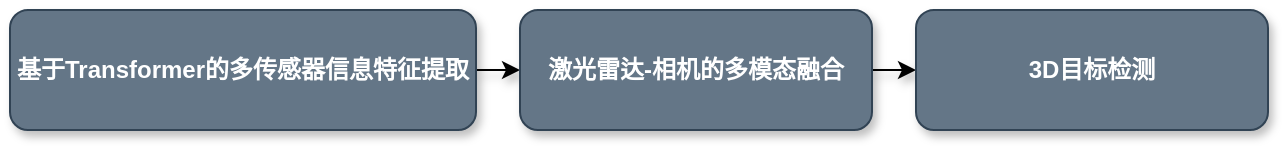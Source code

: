 <mxfile version="21.3.3" type="github">
  <diagram name="第 1 页" id="QGSWpj-ZTHkV9E8kMbC9">
    <mxGraphModel dx="1185" dy="647" grid="0" gridSize="10" guides="1" tooltips="1" connect="1" arrows="1" fold="1" page="1" pageScale="1" pageWidth="827" pageHeight="1169" math="0" shadow="0">
      <root>
        <mxCell id="0" />
        <mxCell id="1" parent="0" />
        <mxCell id="Pwhv7w9-NoE2swniMT8n-5" style="edgeStyle=orthogonalEdgeStyle;rounded=0;orthogonalLoop=1;jettySize=auto;html=1;entryX=0;entryY=0.5;entryDx=0;entryDy=0;shadow=1;fontStyle=1" edge="1" parent="1" source="Pwhv7w9-NoE2swniMT8n-1" target="Pwhv7w9-NoE2swniMT8n-2">
          <mxGeometry relative="1" as="geometry" />
        </mxCell>
        <mxCell id="Pwhv7w9-NoE2swniMT8n-1" value="&lt;p class=&quot;MsoNormal&quot;&gt;&lt;span&gt;&lt;font face=&quot;等线&quot;&gt;基于&lt;/font&gt;Transformer&lt;font face=&quot;等线&quot;&gt;的多传感器信息特征提取&lt;/font&gt;&lt;/span&gt;&lt;/p&gt;" style="rounded=1;whiteSpace=wrap;html=1;fillColor=#647687;strokeColor=#314354;fontColor=#ffffff;shadow=1;fontStyle=1" vertex="1" parent="1">
          <mxGeometry x="38" y="247" width="233" height="60" as="geometry" />
        </mxCell>
        <mxCell id="Pwhv7w9-NoE2swniMT8n-9" style="edgeStyle=orthogonalEdgeStyle;rounded=0;orthogonalLoop=1;jettySize=auto;html=1;entryX=0;entryY=0.5;entryDx=0;entryDy=0;shadow=1;fontStyle=1" edge="1" parent="1" source="Pwhv7w9-NoE2swniMT8n-2" target="Pwhv7w9-NoE2swniMT8n-3">
          <mxGeometry relative="1" as="geometry" />
        </mxCell>
        <mxCell id="Pwhv7w9-NoE2swniMT8n-2" value="&lt;p class=&quot;MsoNormal&quot;&gt;&lt;font face=&quot;等线&quot;&gt;激光雷达&lt;/font&gt;-&lt;font face=&quot;等线&quot;&gt;相机的多模态融合&lt;/font&gt;&lt;/p&gt;" style="rounded=1;whiteSpace=wrap;html=1;fillColor=#647687;strokeColor=#314354;fontColor=#ffffff;shadow=1;fontStyle=1" vertex="1" parent="1">
          <mxGeometry x="293" y="247" width="176" height="60" as="geometry" />
        </mxCell>
        <mxCell id="Pwhv7w9-NoE2swniMT8n-3" value="&lt;p class=&quot;MsoNormal&quot;&gt;3D&lt;font face=&quot;等线&quot;&gt;目标检测&lt;/font&gt;&lt;/p&gt;" style="rounded=1;whiteSpace=wrap;html=1;fillColor=#647687;strokeColor=#314354;fontColor=#ffffff;shadow=1;fontStyle=1" vertex="1" parent="1">
          <mxGeometry x="491" y="247" width="176" height="60" as="geometry" />
        </mxCell>
      </root>
    </mxGraphModel>
  </diagram>
</mxfile>
